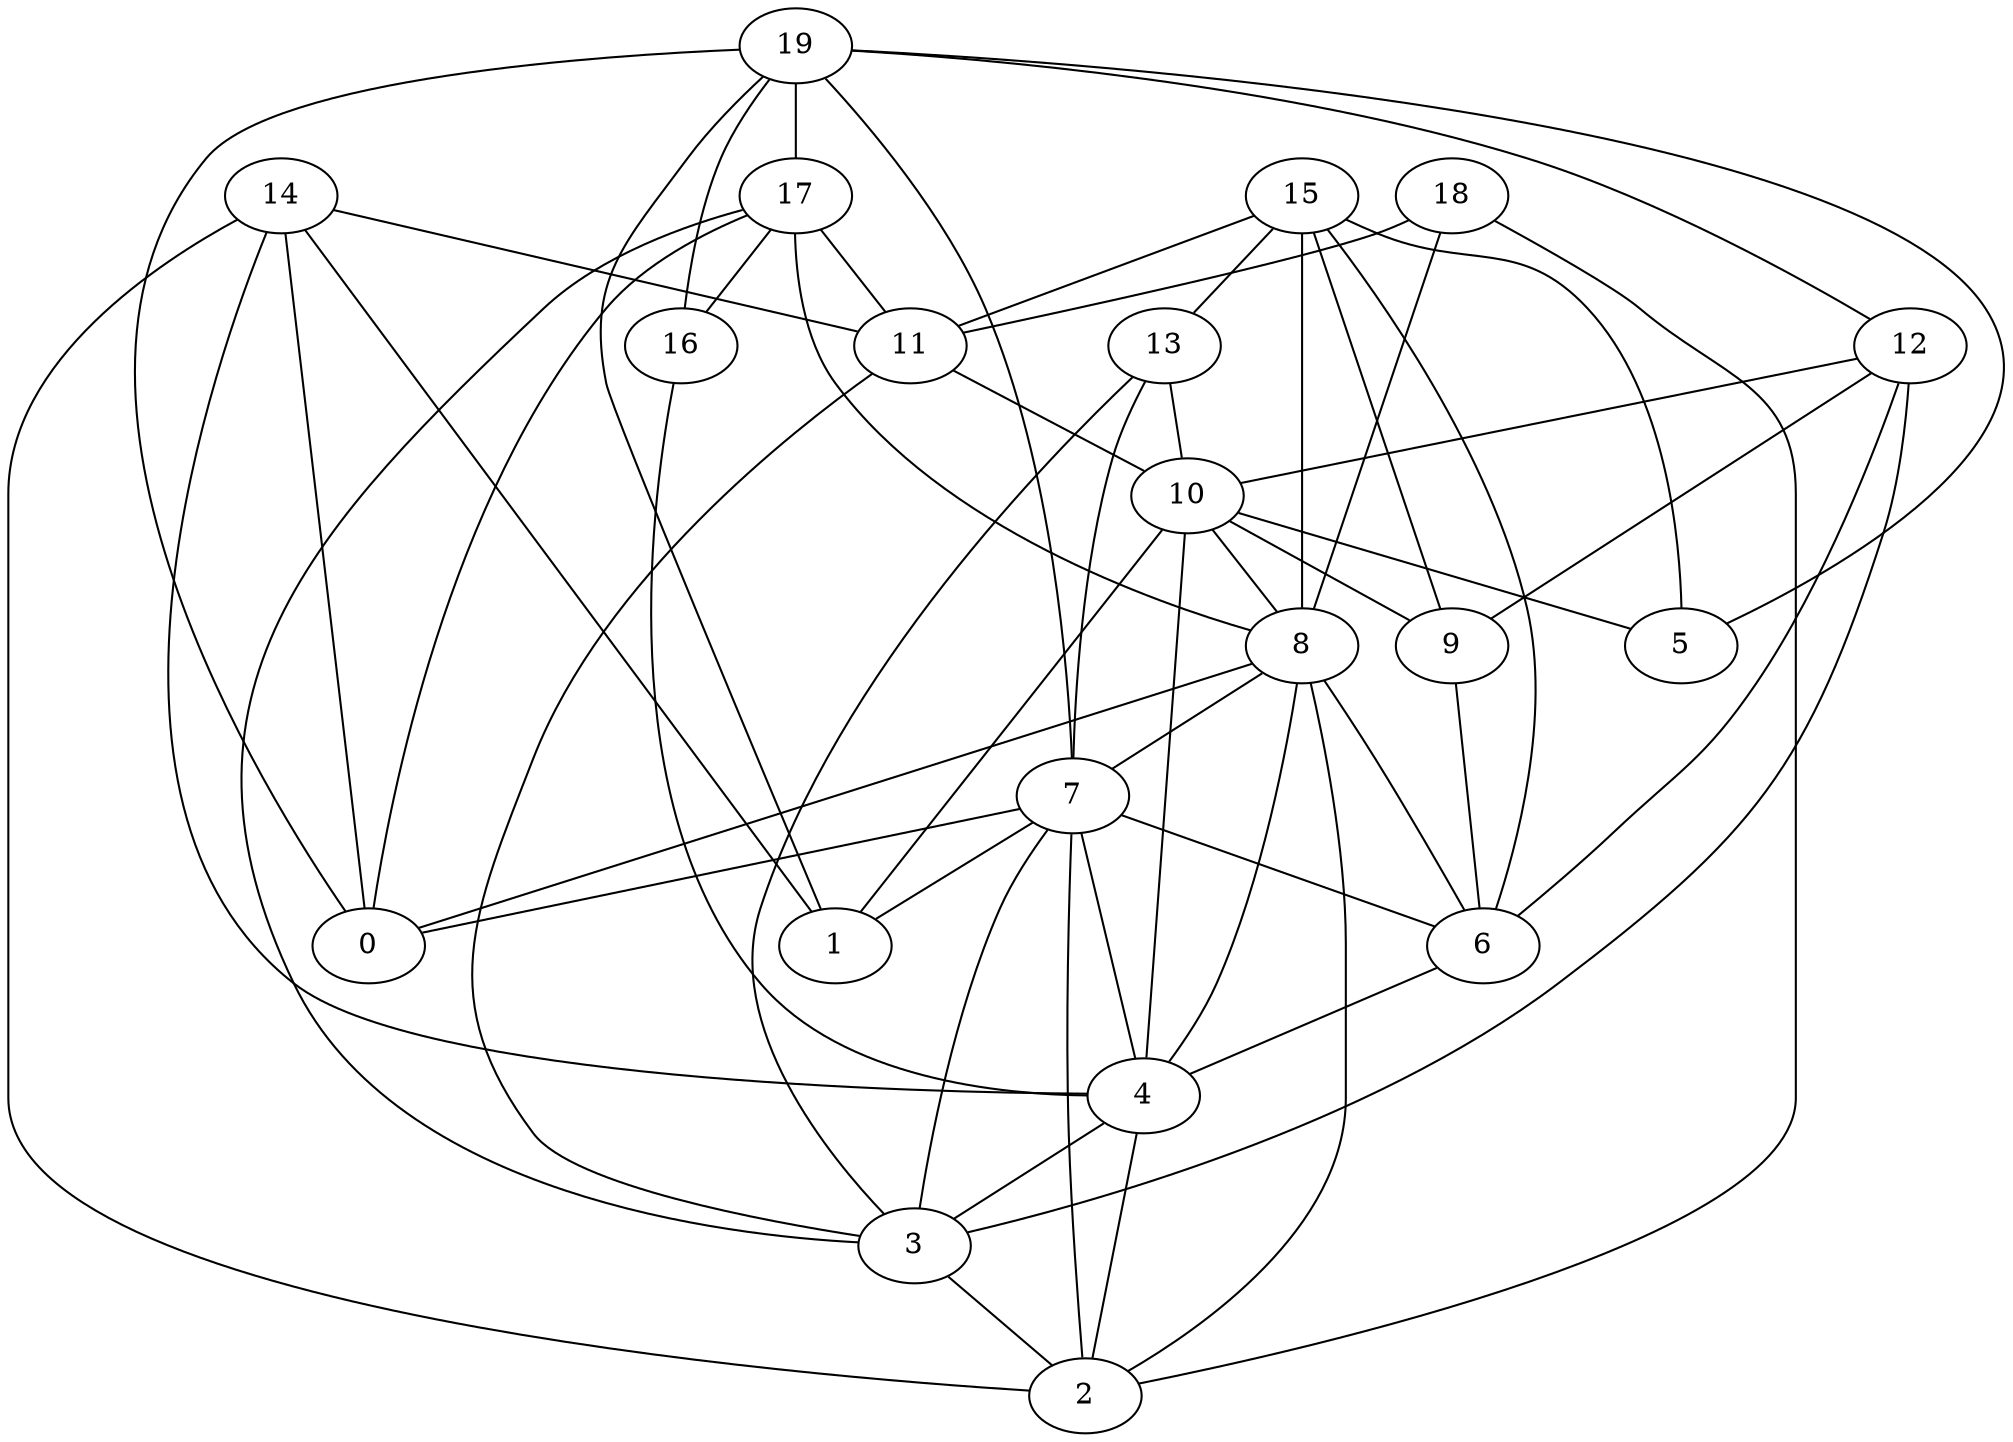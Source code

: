 digraph G {

subgraph G1 {
16 -> 4 [dir = none]
19 -> 16 [dir = none]
19 -> 1 [dir = none]
19 -> 5 [dir = none]
19 -> 12 [dir = none]
19 -> 7 [dir = none]
19 -> 0 [dir = none]
19 -> 17 [dir = none]
6 -> 4 [dir = none]
14 -> 0 [dir = none]
14 -> 11 [dir = none]
14 -> 2 [dir = none]
14 -> 4 [dir = none]
14 -> 1 [dir = none]
13 -> 3 [dir = none]
13 -> 7 [dir = none]
13 -> 10 [dir = none]
10 -> 9 [dir = none]
10 -> 1 [dir = none]
10 -> 8 [dir = none]
10 -> 5 [dir = none]
10 -> 4 [dir = none]
7 -> 4 [dir = none]
7 -> 2 [dir = none]
7 -> 6 [dir = none]
7 -> 3 [dir = none]
7 -> 0 [dir = none]
7 -> 1 [dir = none]
3 -> 2 [dir = none]
18 -> 2 [dir = none]
18 -> 8 [dir = none]
18 -> 11 [dir = none]
11 -> 10 [dir = none]
11 -> 3 [dir = none]
8 -> 6 [dir = none]
8 -> 0 [dir = none]
8 -> 2 [dir = none]
8 -> 7 [dir = none]
8 -> 4 [dir = none]
15 -> 13 [dir = none]
15 -> 6 [dir = none]
15 -> 9 [dir = none]
15 -> 11 [dir = none]
15 -> 5 [dir = none]
15 -> 8 [dir = none]
12 -> 6 [dir = none]
12 -> 10 [dir = none]
12 -> 3 [dir = none]
12 -> 9 [dir = none]
9 -> 6 [dir = none]
4 -> 2 [dir = none]
4 -> 3 [dir = none]
17 -> 0 [dir = none]
17 -> 3 [dir = none]
17 -> 16 [dir = none]
17 -> 8 [dir = none]
17 -> 11 [dir = none]
}

}
